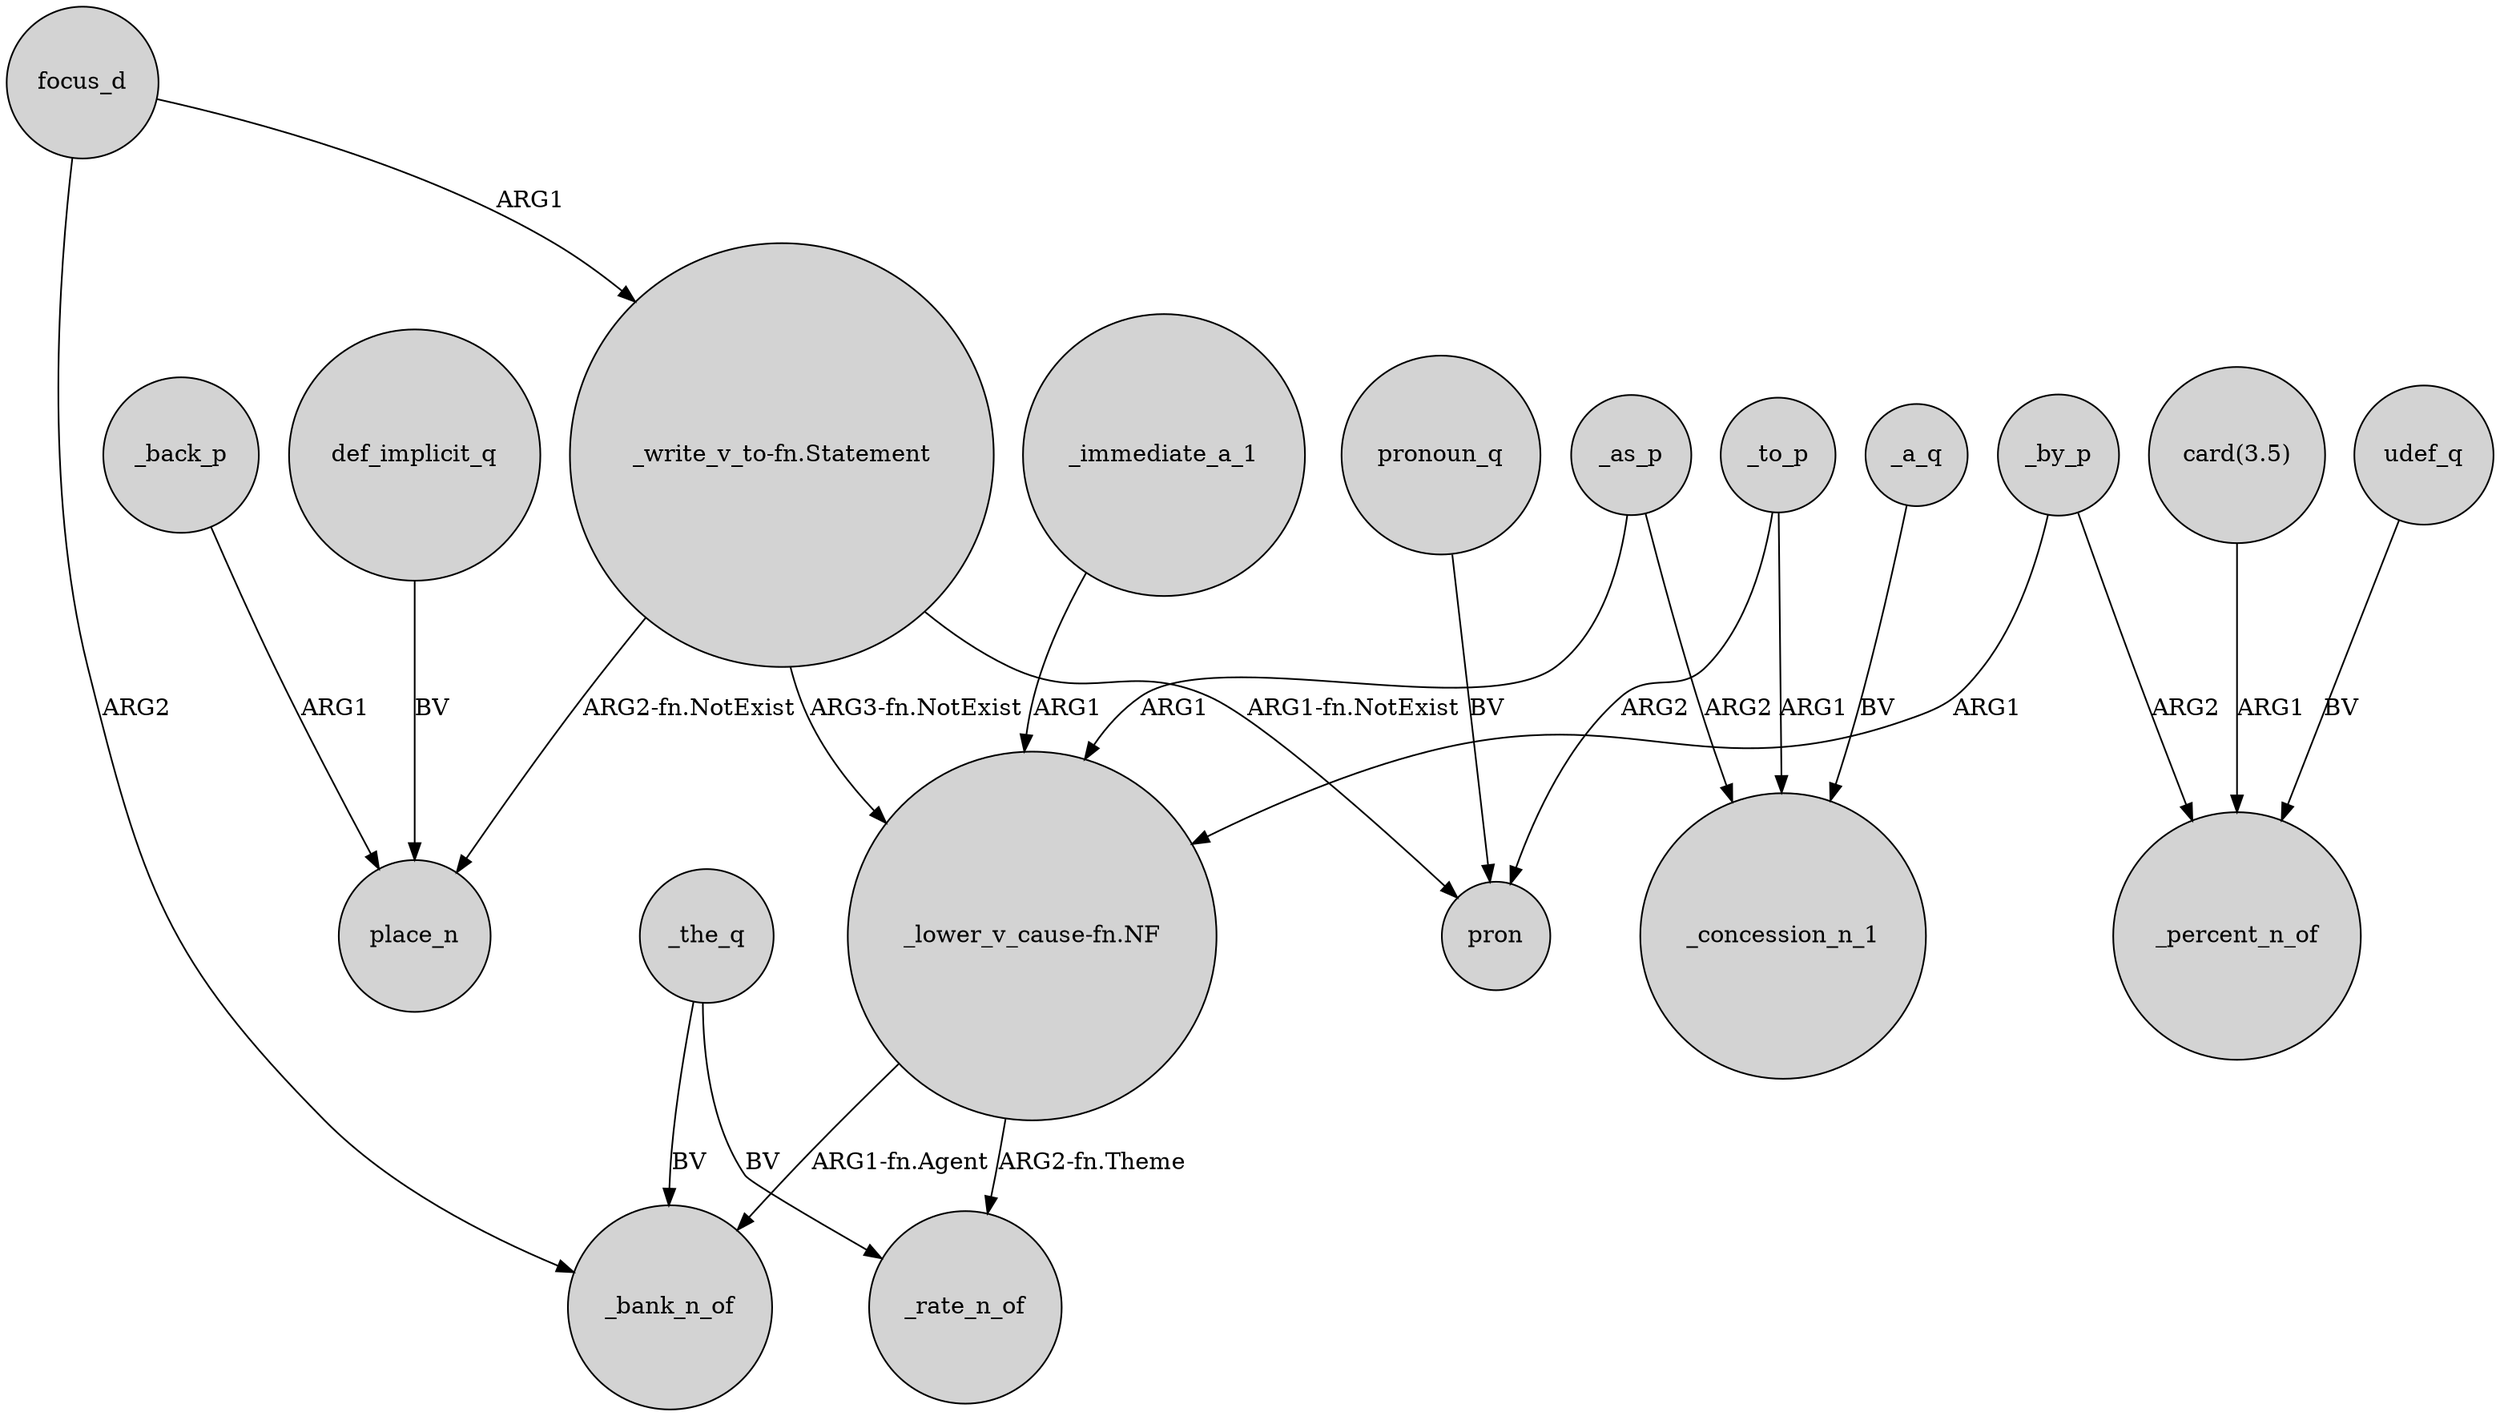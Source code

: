 digraph {
	node [shape=circle style=filled]
	"_lower_v_cause-fn.NF" -> _rate_n_of [label="ARG2-fn.Theme"]
	focus_d -> _bank_n_of [label=ARG2]
	_to_p -> _concession_n_1 [label=ARG1]
	_a_q -> _concession_n_1 [label=BV]
	_by_p -> "_lower_v_cause-fn.NF" [label=ARG1]
	_as_p -> "_lower_v_cause-fn.NF" [label=ARG1]
	def_implicit_q -> place_n [label=BV]
	_the_q -> _rate_n_of [label=BV]
	_by_p -> _percent_n_of [label=ARG2]
	_immediate_a_1 -> "_lower_v_cause-fn.NF" [label=ARG1]
	_as_p -> _concession_n_1 [label=ARG2]
	pronoun_q -> pron [label=BV]
	"_write_v_to-fn.Statement" -> "_lower_v_cause-fn.NF" [label="ARG3-fn.NotExist"]
	_the_q -> _bank_n_of [label=BV]
	"_write_v_to-fn.Statement" -> pron [label="ARG1-fn.NotExist"]
	"_lower_v_cause-fn.NF" -> _bank_n_of [label="ARG1-fn.Agent"]
	"_write_v_to-fn.Statement" -> place_n [label="ARG2-fn.NotExist"]
	_back_p -> place_n [label=ARG1]
	focus_d -> "_write_v_to-fn.Statement" [label=ARG1]
	udef_q -> _percent_n_of [label=BV]
	"card(3.5)" -> _percent_n_of [label=ARG1]
	_to_p -> pron [label=ARG2]
}
